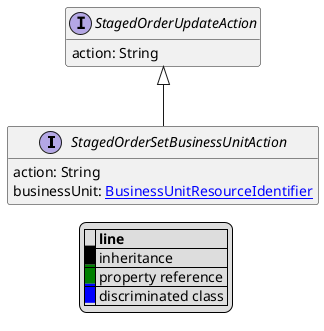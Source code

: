 @startuml

hide empty fields
hide empty methods
legend
|= |= line |
|<back:black>   </back>| inheritance |
|<back:green>   </back>| property reference |
|<back:blue>   </back>| discriminated class |
endlegend
interface StagedOrderSetBusinessUnitAction [[StagedOrderSetBusinessUnitAction.svg]] extends StagedOrderUpdateAction {
    action: String
    businessUnit: [[BusinessUnitResourceIdentifier.svg BusinessUnitResourceIdentifier]]
}
interface StagedOrderUpdateAction [[StagedOrderUpdateAction.svg]]  {
    action: String
}





@enduml
